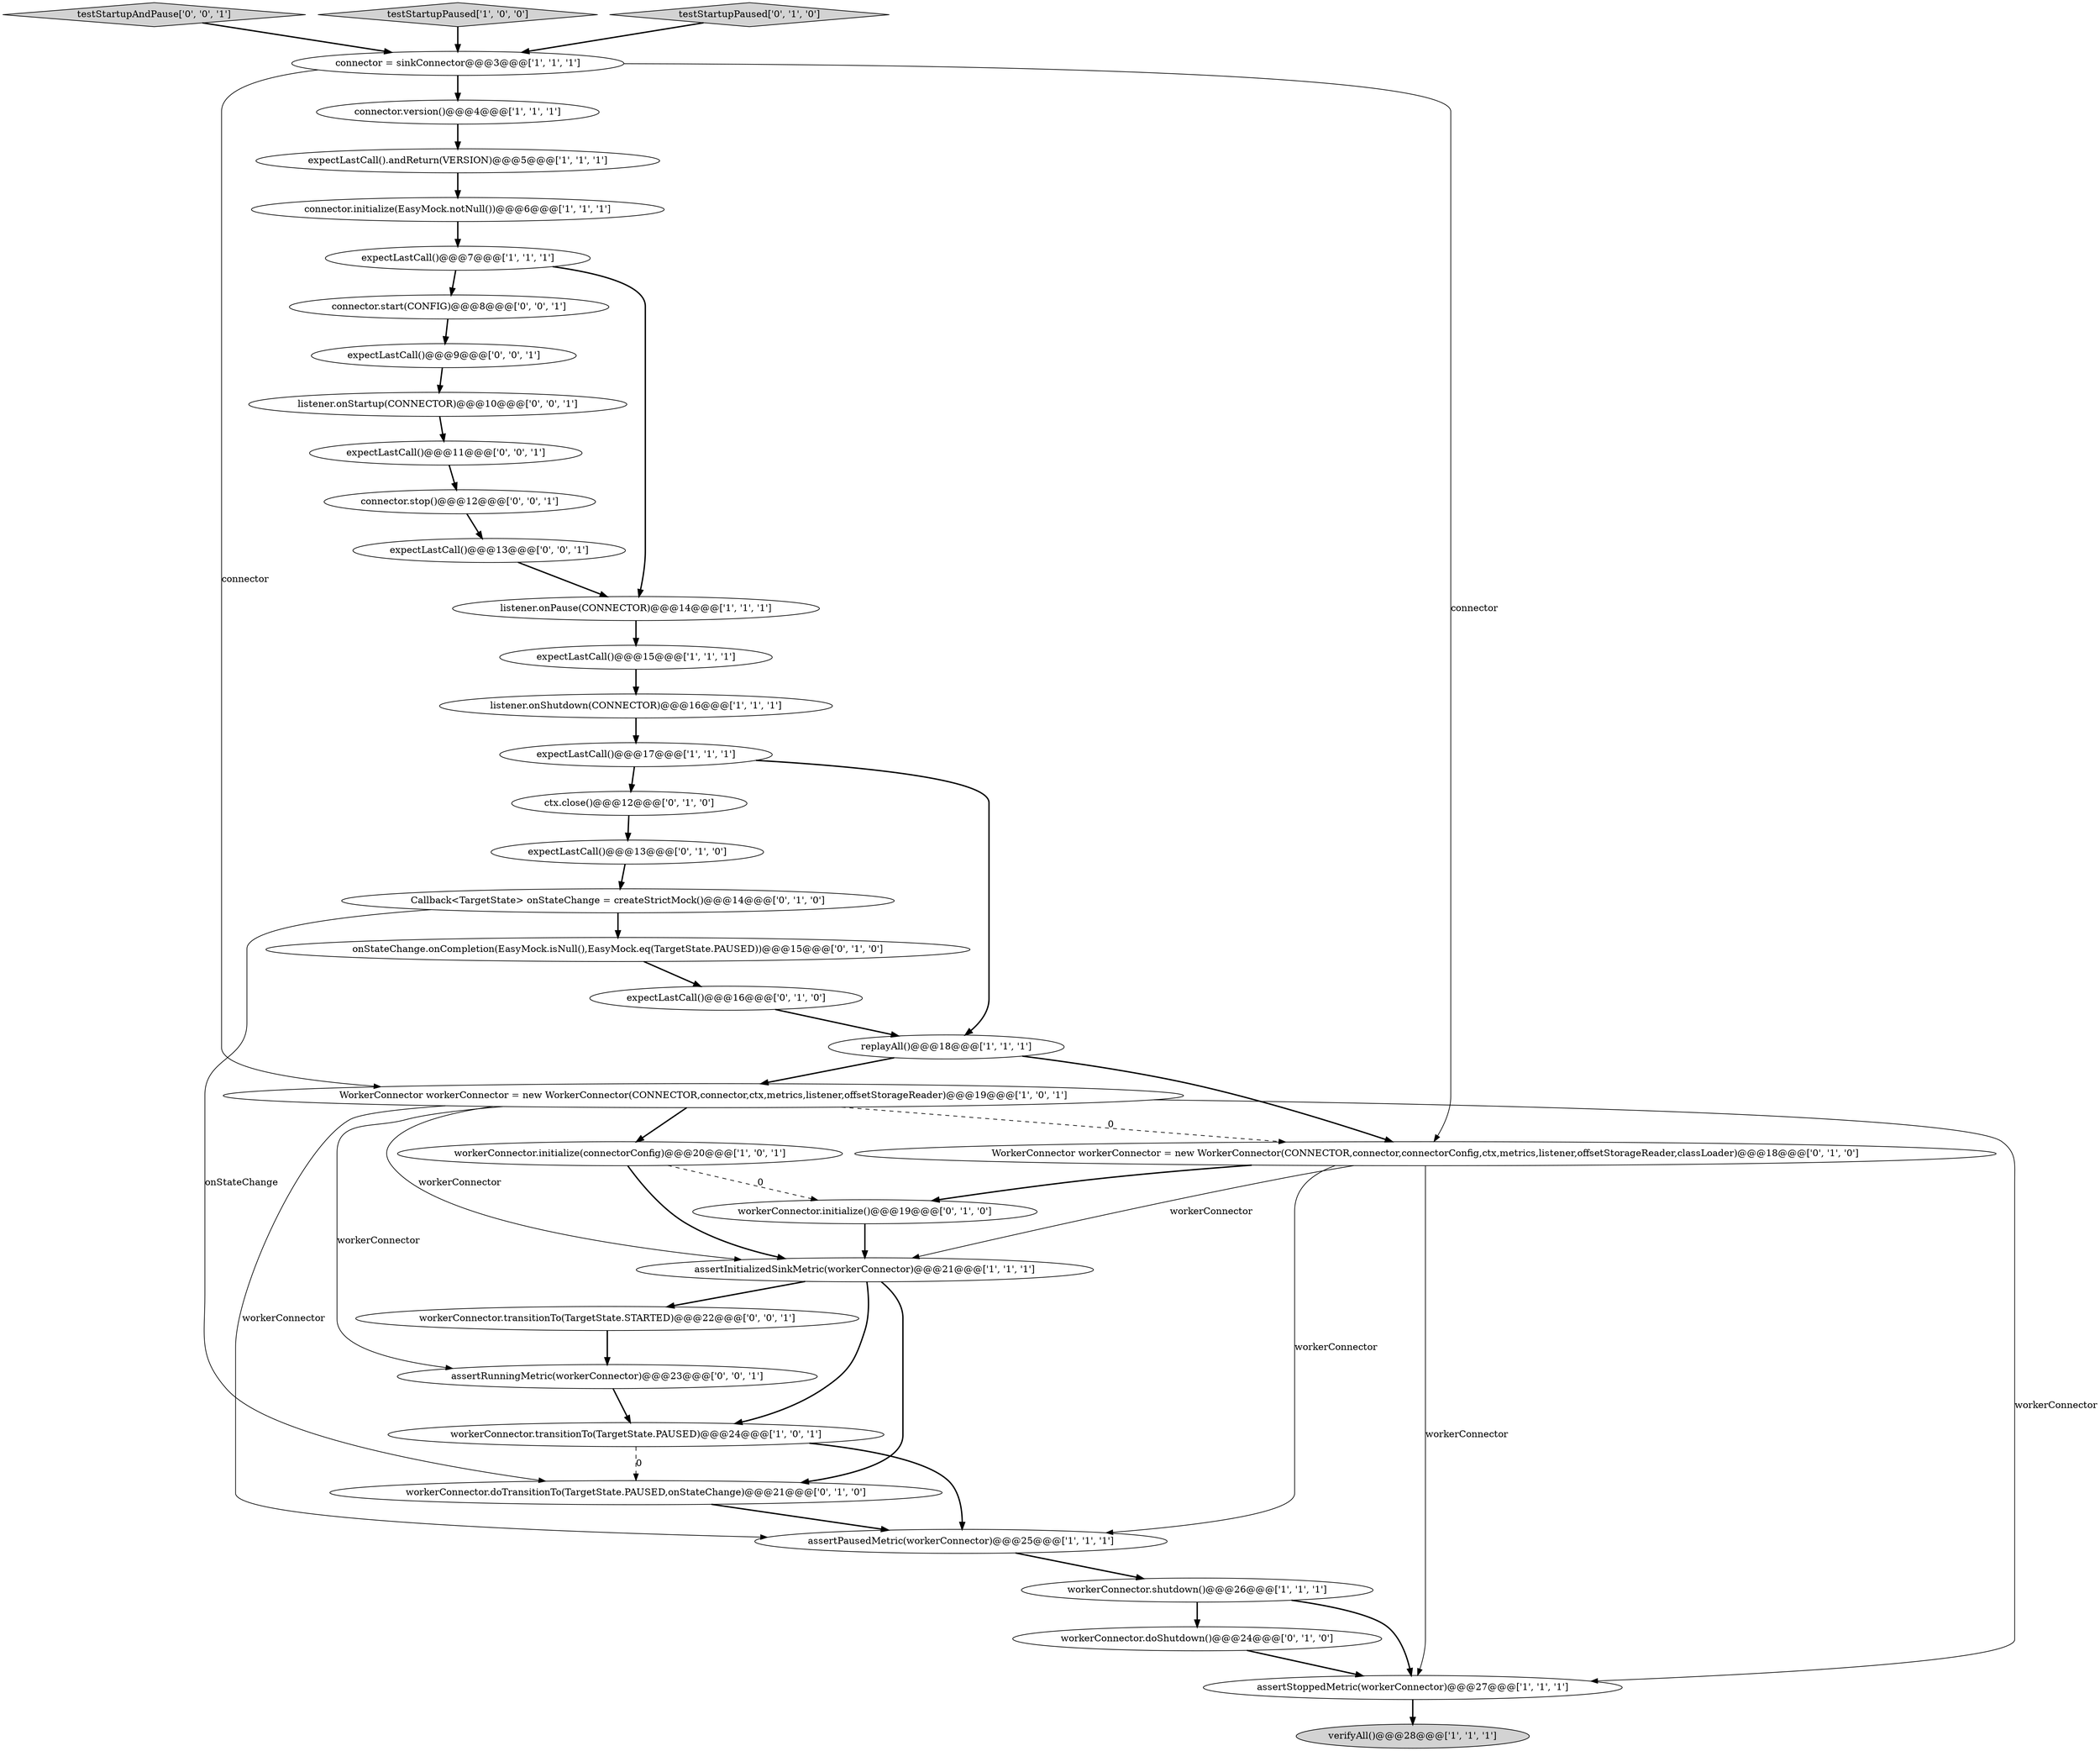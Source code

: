 digraph {
32 [style = filled, label = "connector.stop()@@@12@@@['0', '0', '1']", fillcolor = white, shape = ellipse image = "AAA0AAABBB3BBB"];
22 [style = filled, label = "workerConnector.doTransitionTo(TargetState.PAUSED,onStateChange)@@@21@@@['0', '1', '0']", fillcolor = white, shape = ellipse image = "AAA1AAABBB2BBB"];
1 [style = filled, label = "connector.version()@@@4@@@['1', '1', '1']", fillcolor = white, shape = ellipse image = "AAA0AAABBB1BBB"];
23 [style = filled, label = "expectLastCall()@@@13@@@['0', '1', '0']", fillcolor = white, shape = ellipse image = "AAA1AAABBB2BBB"];
19 [style = filled, label = "onStateChange.onCompletion(EasyMock.isNull(),EasyMock.eq(TargetState.PAUSED))@@@15@@@['0', '1', '0']", fillcolor = white, shape = ellipse image = "AAA1AAABBB2BBB"];
12 [style = filled, label = "connector.initialize(EasyMock.notNull())@@@6@@@['1', '1', '1']", fillcolor = white, shape = ellipse image = "AAA0AAABBB1BBB"];
20 [style = filled, label = "WorkerConnector workerConnector = new WorkerConnector(CONNECTOR,connector,connectorConfig,ctx,metrics,listener,offsetStorageReader,classLoader)@@@18@@@['0', '1', '0']", fillcolor = white, shape = ellipse image = "AAA1AAABBB2BBB"];
29 [style = filled, label = "listener.onStartup(CONNECTOR)@@@10@@@['0', '0', '1']", fillcolor = white, shape = ellipse image = "AAA0AAABBB3BBB"];
6 [style = filled, label = "workerConnector.shutdown()@@@26@@@['1', '1', '1']", fillcolor = white, shape = ellipse image = "AAA0AAABBB1BBB"];
11 [style = filled, label = "expectLastCall()@@@17@@@['1', '1', '1']", fillcolor = white, shape = ellipse image = "AAA0AAABBB1BBB"];
25 [style = filled, label = "ctx.close()@@@12@@@['0', '1', '0']", fillcolor = white, shape = ellipse image = "AAA1AAABBB2BBB"];
2 [style = filled, label = "expectLastCall().andReturn(VERSION)@@@5@@@['1', '1', '1']", fillcolor = white, shape = ellipse image = "AAA0AAABBB1BBB"];
24 [style = filled, label = "Callback<TargetState> onStateChange = createStrictMock()@@@14@@@['0', '1', '0']", fillcolor = white, shape = ellipse image = "AAA1AAABBB2BBB"];
7 [style = filled, label = "listener.onPause(CONNECTOR)@@@14@@@['1', '1', '1']", fillcolor = white, shape = ellipse image = "AAA0AAABBB1BBB"];
36 [style = filled, label = "workerConnector.transitionTo(TargetState.STARTED)@@@22@@@['0', '0', '1']", fillcolor = white, shape = ellipse image = "AAA0AAABBB3BBB"];
35 [style = filled, label = "connector.start(CONFIG)@@@8@@@['0', '0', '1']", fillcolor = white, shape = ellipse image = "AAA0AAABBB3BBB"];
34 [style = filled, label = "expectLastCall()@@@13@@@['0', '0', '1']", fillcolor = white, shape = ellipse image = "AAA0AAABBB3BBB"];
37 [style = filled, label = "expectLastCall()@@@11@@@['0', '0', '1']", fillcolor = white, shape = ellipse image = "AAA0AAABBB3BBB"];
31 [style = filled, label = "testStartupAndPause['0', '0', '1']", fillcolor = lightgray, shape = diamond image = "AAA0AAABBB3BBB"];
17 [style = filled, label = "replayAll()@@@18@@@['1', '1', '1']", fillcolor = white, shape = ellipse image = "AAA0AAABBB1BBB"];
4 [style = filled, label = "workerConnector.initialize(connectorConfig)@@@20@@@['1', '0', '1']", fillcolor = white, shape = ellipse image = "AAA0AAABBB1BBB"];
30 [style = filled, label = "expectLastCall()@@@9@@@['0', '0', '1']", fillcolor = white, shape = ellipse image = "AAA0AAABBB3BBB"];
9 [style = filled, label = "assertStoppedMetric(workerConnector)@@@27@@@['1', '1', '1']", fillcolor = white, shape = ellipse image = "AAA0AAABBB1BBB"];
5 [style = filled, label = "workerConnector.transitionTo(TargetState.PAUSED)@@@24@@@['1', '0', '1']", fillcolor = white, shape = ellipse image = "AAA0AAABBB1BBB"];
8 [style = filled, label = "WorkerConnector workerConnector = new WorkerConnector(CONNECTOR,connector,ctx,metrics,listener,offsetStorageReader)@@@19@@@['1', '0', '1']", fillcolor = white, shape = ellipse image = "AAA0AAABBB1BBB"];
28 [style = filled, label = "workerConnector.doShutdown()@@@24@@@['0', '1', '0']", fillcolor = white, shape = ellipse image = "AAA1AAABBB2BBB"];
21 [style = filled, label = "workerConnector.initialize()@@@19@@@['0', '1', '0']", fillcolor = white, shape = ellipse image = "AAA1AAABBB2BBB"];
33 [style = filled, label = "assertRunningMetric(workerConnector)@@@23@@@['0', '0', '1']", fillcolor = white, shape = ellipse image = "AAA0AAABBB3BBB"];
16 [style = filled, label = "listener.onShutdown(CONNECTOR)@@@16@@@['1', '1', '1']", fillcolor = white, shape = ellipse image = "AAA0AAABBB1BBB"];
3 [style = filled, label = "assertPausedMetric(workerConnector)@@@25@@@['1', '1', '1']", fillcolor = white, shape = ellipse image = "AAA0AAABBB1BBB"];
26 [style = filled, label = "expectLastCall()@@@16@@@['0', '1', '0']", fillcolor = white, shape = ellipse image = "AAA1AAABBB2BBB"];
10 [style = filled, label = "testStartupPaused['1', '0', '0']", fillcolor = lightgray, shape = diamond image = "AAA0AAABBB1BBB"];
0 [style = filled, label = "expectLastCall()@@@15@@@['1', '1', '1']", fillcolor = white, shape = ellipse image = "AAA0AAABBB1BBB"];
14 [style = filled, label = "verifyAll()@@@28@@@['1', '1', '1']", fillcolor = lightgray, shape = ellipse image = "AAA0AAABBB1BBB"];
27 [style = filled, label = "testStartupPaused['0', '1', '0']", fillcolor = lightgray, shape = diamond image = "AAA0AAABBB2BBB"];
18 [style = filled, label = "assertInitializedSinkMetric(workerConnector)@@@21@@@['1', '1', '1']", fillcolor = white, shape = ellipse image = "AAA0AAABBB1BBB"];
13 [style = filled, label = "expectLastCall()@@@7@@@['1', '1', '1']", fillcolor = white, shape = ellipse image = "AAA0AAABBB1BBB"];
15 [style = filled, label = "connector = sinkConnector@@@3@@@['1', '1', '1']", fillcolor = white, shape = ellipse image = "AAA0AAABBB1BBB"];
11->25 [style = bold, label=""];
25->23 [style = bold, label=""];
33->5 [style = bold, label=""];
24->22 [style = solid, label="onStateChange"];
5->22 [style = dashed, label="0"];
26->17 [style = bold, label=""];
13->7 [style = bold, label=""];
15->1 [style = bold, label=""];
8->18 [style = solid, label="workerConnector"];
20->3 [style = solid, label="workerConnector"];
8->4 [style = bold, label=""];
6->28 [style = bold, label=""];
35->30 [style = bold, label=""];
4->21 [style = dashed, label="0"];
23->24 [style = bold, label=""];
18->22 [style = bold, label=""];
15->8 [style = solid, label="connector"];
29->37 [style = bold, label=""];
34->7 [style = bold, label=""];
22->3 [style = bold, label=""];
18->5 [style = bold, label=""];
27->15 [style = bold, label=""];
11->17 [style = bold, label=""];
17->20 [style = bold, label=""];
37->32 [style = bold, label=""];
13->35 [style = bold, label=""];
30->29 [style = bold, label=""];
8->33 [style = solid, label="workerConnector"];
12->13 [style = bold, label=""];
3->6 [style = bold, label=""];
6->9 [style = bold, label=""];
8->20 [style = dashed, label="0"];
8->3 [style = solid, label="workerConnector"];
20->21 [style = bold, label=""];
21->18 [style = bold, label=""];
20->9 [style = solid, label="workerConnector"];
7->0 [style = bold, label=""];
19->26 [style = bold, label=""];
9->14 [style = bold, label=""];
17->8 [style = bold, label=""];
36->33 [style = bold, label=""];
8->9 [style = solid, label="workerConnector"];
32->34 [style = bold, label=""];
10->15 [style = bold, label=""];
24->19 [style = bold, label=""];
5->3 [style = bold, label=""];
18->36 [style = bold, label=""];
31->15 [style = bold, label=""];
15->20 [style = solid, label="connector"];
16->11 [style = bold, label=""];
1->2 [style = bold, label=""];
2->12 [style = bold, label=""];
4->18 [style = bold, label=""];
28->9 [style = bold, label=""];
20->18 [style = solid, label="workerConnector"];
0->16 [style = bold, label=""];
}
